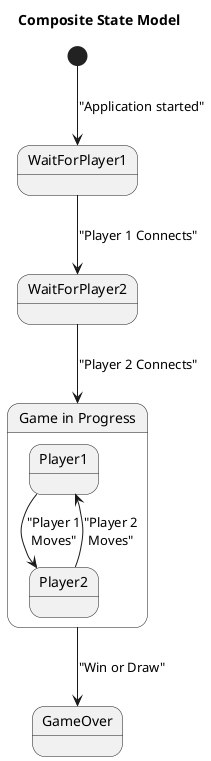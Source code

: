 @startuml

title Composite State Model
[*] --> WaitForPlayer1 : "Application started"
WaitForPlayer1 --> WaitForPlayer2 : "Player 1 Connects"
WaitForPlayer2 --> GameInProgress : "Player 2 Connects"

state "Game in Progress" as GameInProgress {
  state Player1
  state Player2
  Player1 --> Player2: "Player 1\nMoves"
  Player2 --> Player1: "Player 2\nMoves"
}

GameInProgress --> GameOver : "Win or Draw"

@enduml

